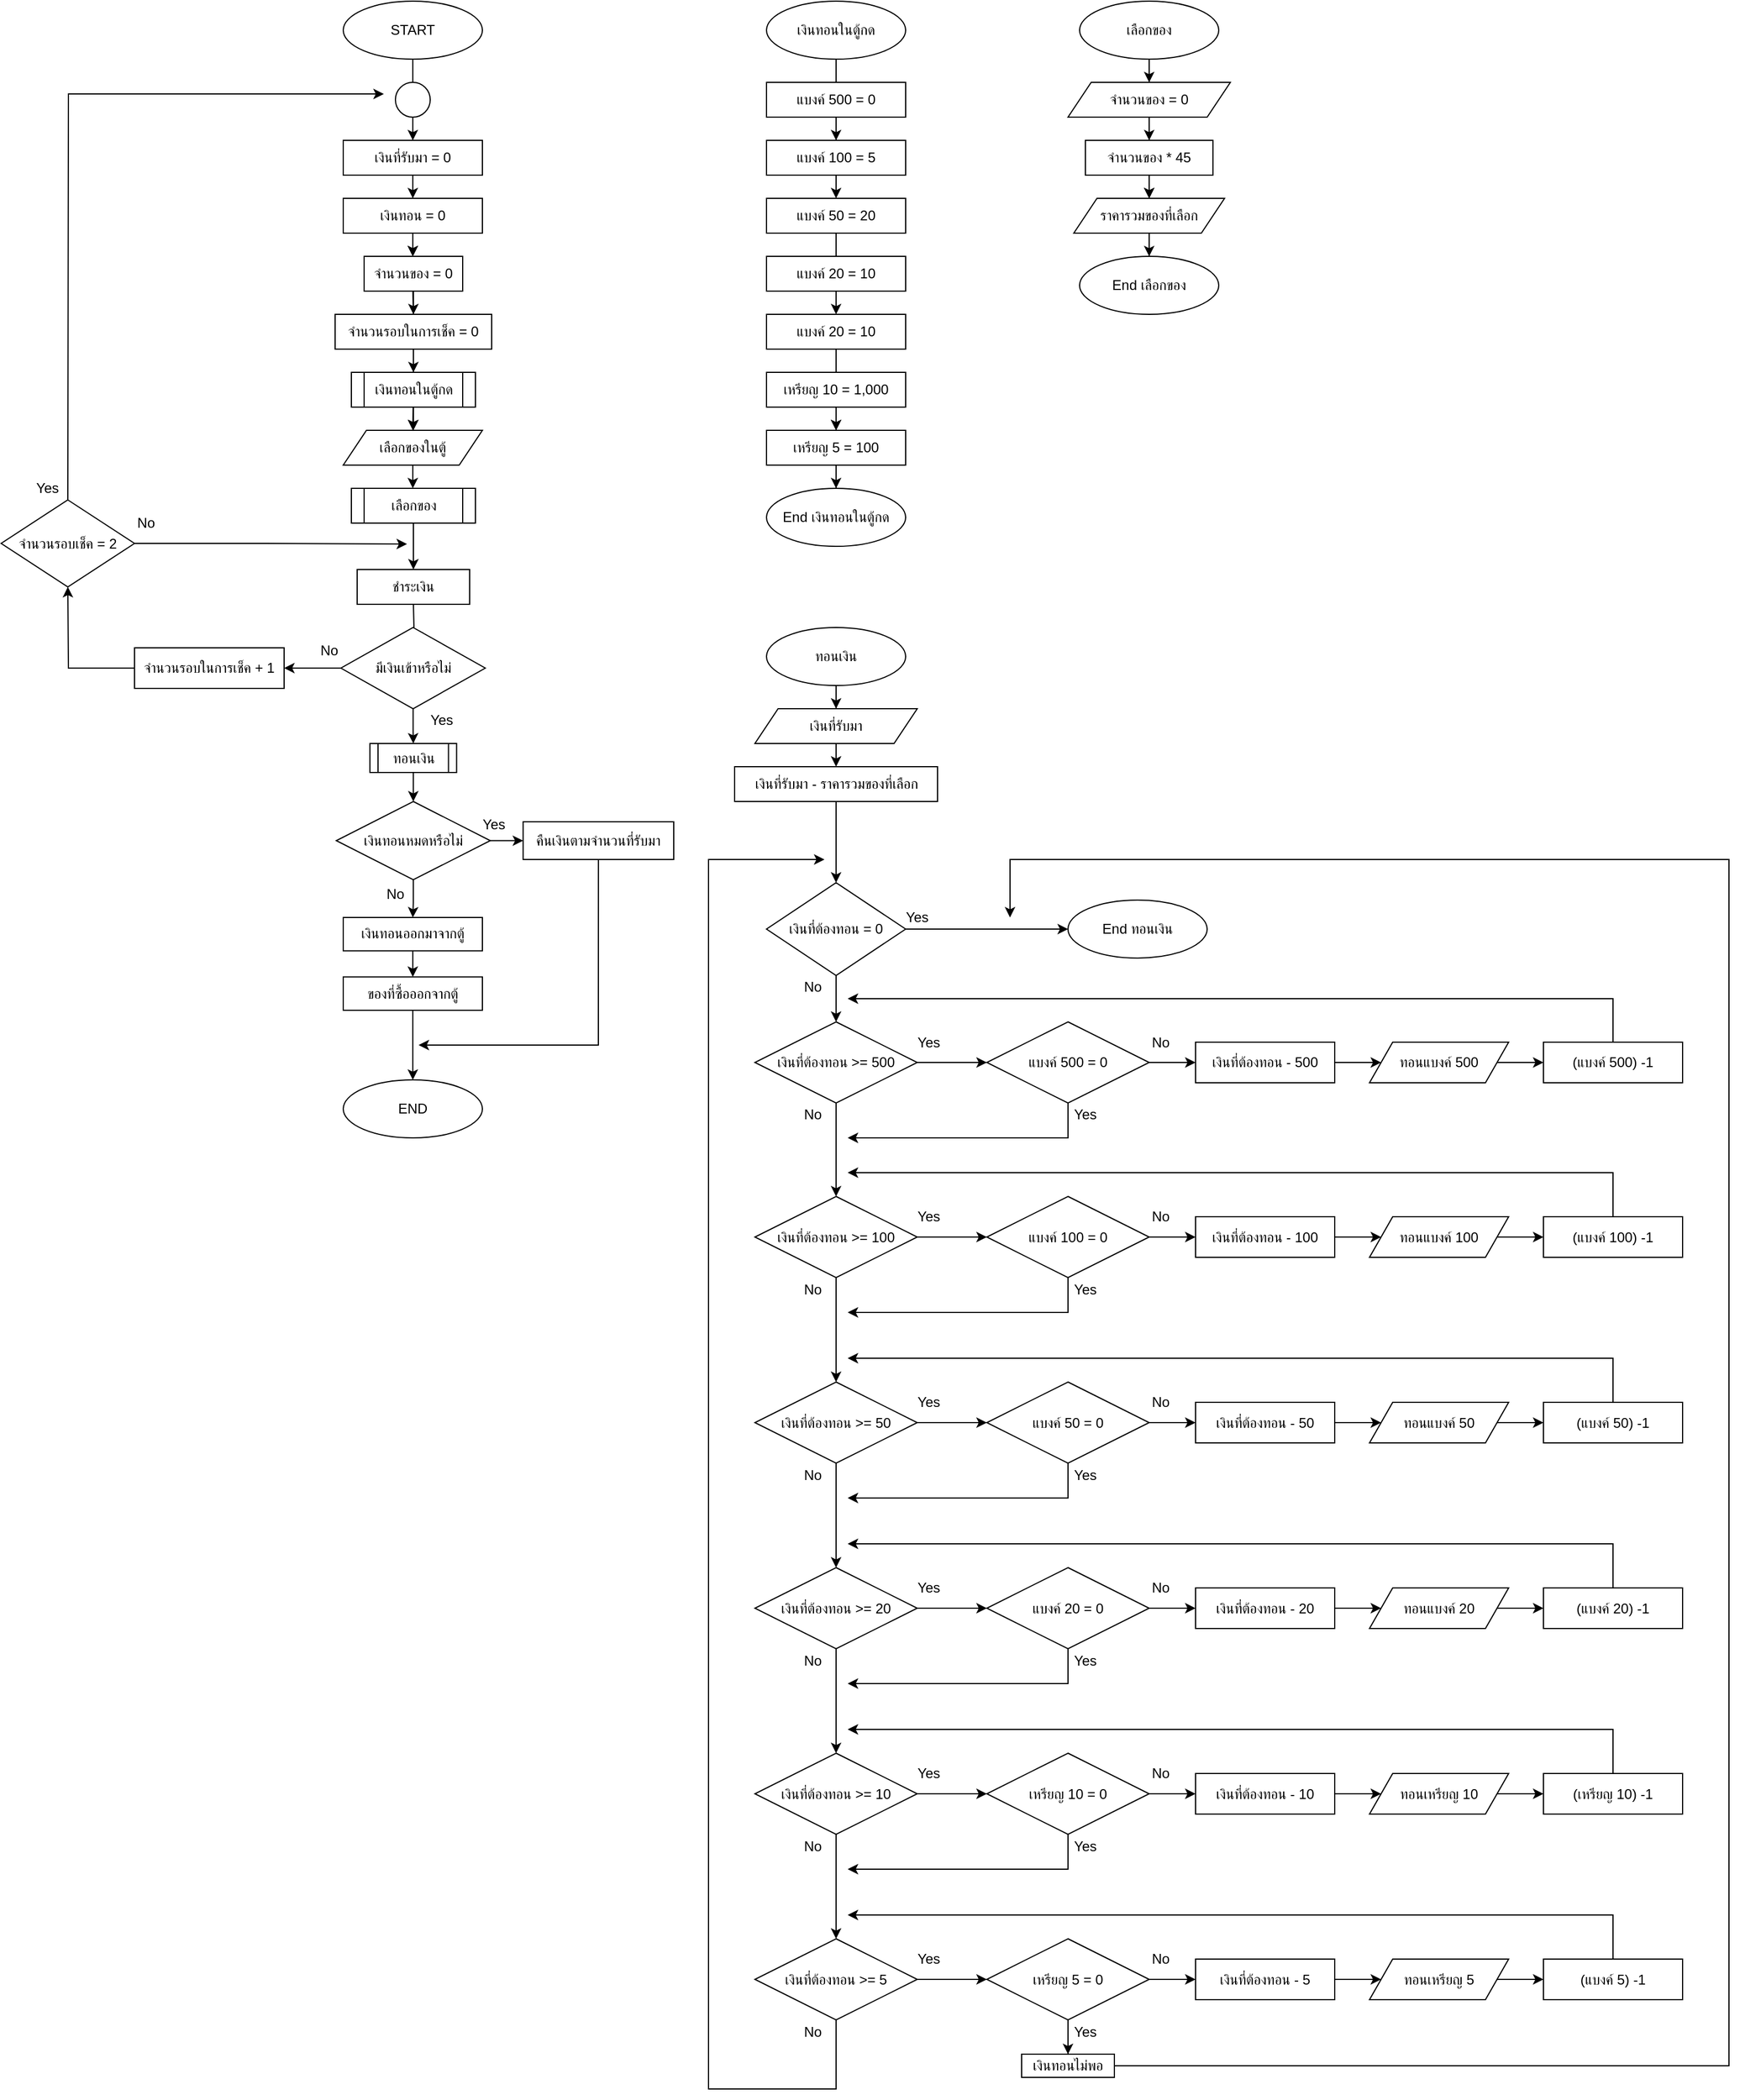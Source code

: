 <mxfile version="24.6.4" type="github">
  <diagram name="หน้า-1" id="Rx8m1sHD4eZ3OD9Q6VKZ">
    <mxGraphModel dx="750" dy="431" grid="1" gridSize="10" guides="1" tooltips="1" connect="1" arrows="1" fold="1" page="1" pageScale="1" pageWidth="850" pageHeight="1100" math="0" shadow="0">
      <root>
        <mxCell id="0" />
        <mxCell id="1" parent="0" />
        <mxCell id="1FzuwVbqrv9fw3xXv-sh-30" value="" style="edgeStyle=orthogonalEdgeStyle;rounded=0;orthogonalLoop=1;jettySize=auto;html=1;" edge="1" parent="1" source="1FzuwVbqrv9fw3xXv-sh-1" target="1FzuwVbqrv9fw3xXv-sh-3">
          <mxGeometry relative="1" as="geometry" />
        </mxCell>
        <mxCell id="1FzuwVbqrv9fw3xXv-sh-1" value="START" style="ellipse;whiteSpace=wrap;html=1;" vertex="1" parent="1">
          <mxGeometry x="365" y="20" width="120" height="50" as="geometry" />
        </mxCell>
        <mxCell id="1FzuwVbqrv9fw3xXv-sh-31" value="" style="edgeStyle=orthogonalEdgeStyle;rounded=0;orthogonalLoop=1;jettySize=auto;html=1;" edge="1" parent="1" source="1FzuwVbqrv9fw3xXv-sh-2" target="1FzuwVbqrv9fw3xXv-sh-4">
          <mxGeometry relative="1" as="geometry" />
        </mxCell>
        <mxCell id="1FzuwVbqrv9fw3xXv-sh-2" value="" style="ellipse;whiteSpace=wrap;html=1;aspect=fixed;" vertex="1" parent="1">
          <mxGeometry x="410" y="90" width="30" height="30" as="geometry" />
        </mxCell>
        <mxCell id="1FzuwVbqrv9fw3xXv-sh-32" value="" style="edgeStyle=orthogonalEdgeStyle;rounded=0;orthogonalLoop=1;jettySize=auto;html=1;" edge="1" parent="1" source="1FzuwVbqrv9fw3xXv-sh-3">
          <mxGeometry relative="1" as="geometry">
            <mxPoint x="425" y="240" as="targetPoint" />
          </mxGeometry>
        </mxCell>
        <mxCell id="1FzuwVbqrv9fw3xXv-sh-3" value="เงินที่รับมา = 0" style="rounded=0;whiteSpace=wrap;html=1;" vertex="1" parent="1">
          <mxGeometry x="365" y="140" width="120" height="30" as="geometry" />
        </mxCell>
        <mxCell id="1FzuwVbqrv9fw3xXv-sh-33" value="" style="edgeStyle=orthogonalEdgeStyle;rounded=0;orthogonalLoop=1;jettySize=auto;html=1;" edge="1" parent="1" source="1FzuwVbqrv9fw3xXv-sh-4" target="1FzuwVbqrv9fw3xXv-sh-6">
          <mxGeometry relative="1" as="geometry" />
        </mxCell>
        <mxCell id="1FzuwVbqrv9fw3xXv-sh-4" value="เงินทอน = 0" style="rounded=0;whiteSpace=wrap;html=1;" vertex="1" parent="1">
          <mxGeometry x="365" y="190" width="120" height="30" as="geometry" />
        </mxCell>
        <mxCell id="1FzuwVbqrv9fw3xXv-sh-34" value="" style="edgeStyle=orthogonalEdgeStyle;rounded=0;orthogonalLoop=1;jettySize=auto;html=1;" edge="1" parent="1" target="1FzuwVbqrv9fw3xXv-sh-7">
          <mxGeometry relative="1" as="geometry">
            <mxPoint x="425.048" y="270" as="sourcePoint" />
          </mxGeometry>
        </mxCell>
        <mxCell id="1FzuwVbqrv9fw3xXv-sh-6" value="จำนวนของ = 0" style="rounded=0;whiteSpace=wrap;html=1;" vertex="1" parent="1">
          <mxGeometry x="383" y="240" width="85" height="30" as="geometry" />
        </mxCell>
        <mxCell id="1FzuwVbqrv9fw3xXv-sh-70" value="" style="edgeStyle=orthogonalEdgeStyle;rounded=0;orthogonalLoop=1;jettySize=auto;html=1;" edge="1" parent="1" source="1FzuwVbqrv9fw3xXv-sh-7" target="1FzuwVbqrv9fw3xXv-sh-29">
          <mxGeometry relative="1" as="geometry" />
        </mxCell>
        <mxCell id="1FzuwVbqrv9fw3xXv-sh-7" value="จำนวนรอบในการเช็ค = 0" style="rounded=0;whiteSpace=wrap;html=1;" vertex="1" parent="1">
          <mxGeometry x="358" y="290" width="135" height="30" as="geometry" />
        </mxCell>
        <mxCell id="1FzuwVbqrv9fw3xXv-sh-24" value="" style="edgeStyle=orthogonalEdgeStyle;rounded=0;orthogonalLoop=1;jettySize=auto;html=1;" edge="1" parent="1" source="1FzuwVbqrv9fw3xXv-sh-8" target="1FzuwVbqrv9fw3xXv-sh-13">
          <mxGeometry relative="1" as="geometry" />
        </mxCell>
        <mxCell id="1FzuwVbqrv9fw3xXv-sh-8" value="เงินทอนในตู้กด" style="ellipse;whiteSpace=wrap;html=1;" vertex="1" parent="1">
          <mxGeometry x="730" y="20" width="120" height="50" as="geometry" />
        </mxCell>
        <mxCell id="1FzuwVbqrv9fw3xXv-sh-20" value="" style="edgeStyle=orthogonalEdgeStyle;rounded=0;orthogonalLoop=1;jettySize=auto;html=1;" edge="1" parent="1" source="1FzuwVbqrv9fw3xXv-sh-9" target="1FzuwVbqrv9fw3xXv-sh-14">
          <mxGeometry relative="1" as="geometry" />
        </mxCell>
        <mxCell id="1FzuwVbqrv9fw3xXv-sh-9" value="แบงค์ 500 = 0" style="rounded=0;whiteSpace=wrap;html=1;" vertex="1" parent="1">
          <mxGeometry x="730" y="90" width="120" height="30" as="geometry" />
        </mxCell>
        <mxCell id="1FzuwVbqrv9fw3xXv-sh-13" value="แบงค์ 100 = 5" style="rounded=0;whiteSpace=wrap;html=1;" vertex="1" parent="1">
          <mxGeometry x="730" y="140" width="120" height="30" as="geometry" />
        </mxCell>
        <mxCell id="1FzuwVbqrv9fw3xXv-sh-21" value="" style="edgeStyle=orthogonalEdgeStyle;rounded=0;orthogonalLoop=1;jettySize=auto;html=1;" edge="1" parent="1" source="1FzuwVbqrv9fw3xXv-sh-14" target="1FzuwVbqrv9fw3xXv-sh-17">
          <mxGeometry relative="1" as="geometry" />
        </mxCell>
        <mxCell id="1FzuwVbqrv9fw3xXv-sh-14" value="แบงค์ 50 = 20" style="rounded=0;whiteSpace=wrap;html=1;" vertex="1" parent="1">
          <mxGeometry x="730" y="190" width="120" height="30" as="geometry" />
        </mxCell>
        <mxCell id="1FzuwVbqrv9fw3xXv-sh-15" value="แบงค์ 20 = 10" style="rounded=0;whiteSpace=wrap;html=1;" vertex="1" parent="1">
          <mxGeometry x="730" y="240" width="120" height="30" as="geometry" />
        </mxCell>
        <mxCell id="1FzuwVbqrv9fw3xXv-sh-22" value="" style="edgeStyle=orthogonalEdgeStyle;rounded=0;orthogonalLoop=1;jettySize=auto;html=1;" edge="1" parent="1" source="1FzuwVbqrv9fw3xXv-sh-17" target="1FzuwVbqrv9fw3xXv-sh-19">
          <mxGeometry relative="1" as="geometry" />
        </mxCell>
        <mxCell id="1FzuwVbqrv9fw3xXv-sh-17" value="แบงค์ 20 = 10" style="rounded=0;whiteSpace=wrap;html=1;" vertex="1" parent="1">
          <mxGeometry x="730" y="290" width="120" height="30" as="geometry" />
        </mxCell>
        <mxCell id="1FzuwVbqrv9fw3xXv-sh-23" value="" style="edgeStyle=orthogonalEdgeStyle;rounded=0;orthogonalLoop=1;jettySize=auto;html=1;" edge="1" parent="1" source="1FzuwVbqrv9fw3xXv-sh-18" target="1FzuwVbqrv9fw3xXv-sh-19">
          <mxGeometry relative="1" as="geometry" />
        </mxCell>
        <mxCell id="1FzuwVbqrv9fw3xXv-sh-18" value="เหรียญ 10 = 1,000&lt;span style=&quot;color: rgba(0, 0, 0, 0); font-family: monospace; font-size: 0px; text-align: start; text-wrap: nowrap;&quot;&gt;%3CmxGraphModel%3E%3Croot%3E%3CmxCell%20id%3D%220%22%2F%3E%3CmxCell%20id%3D%221%22%20parent%3D%220%22%2F%3E%3CmxCell%20id%3D%222%22%20value%3D%22%E0%B9%81%E0%B8%9A%E0%B8%87%E0%B8%84%E0%B9%8C%2020%20%3D%2010%22%20style%3D%22rounded%3D0%3BwhiteSpace%3Dwrap%3Bhtml%3D1%3B%22%20vertex%3D%221%22%20parent%3D%221%22%3E%3CmxGeometry%20x%3D%22730%22%20y%3D%22290%22%20width%3D%22120%22%20height%3D%2230%22%20as%3D%22geometry%22%2F%3E%3C%2FmxCell%3E%3C%2Froot%3E%3C%2FmxGraphModel%3E&lt;/span&gt;" style="rounded=0;whiteSpace=wrap;html=1;" vertex="1" parent="1">
          <mxGeometry x="730" y="340" width="120" height="30" as="geometry" />
        </mxCell>
        <mxCell id="1FzuwVbqrv9fw3xXv-sh-59" value="" style="edgeStyle=orthogonalEdgeStyle;rounded=0;orthogonalLoop=1;jettySize=auto;html=1;" edge="1" parent="1" source="1FzuwVbqrv9fw3xXv-sh-19" target="1FzuwVbqrv9fw3xXv-sh-58">
          <mxGeometry relative="1" as="geometry" />
        </mxCell>
        <mxCell id="1FzuwVbqrv9fw3xXv-sh-19" value="เหรียญ 5 = 100&lt;span style=&quot;color: rgba(0, 0, 0, 0); font-family: monospace; font-size: 0px; text-align: start; text-wrap: nowrap;&quot;&gt;%3CmxGraphModel%3E%3Croot%3E%3CmxCell%20id%3D%220%22%2F%3E%3CmxCell%20id%3D%221%22%20parent%3D%220%22%2F%3E%3CmxCell%20id%3D%222%22%20value%3D%22%E0%B9%81%E0%B8%9A%E0%B8%87%E0%B8%84%E0%B9%8C%2020%20%3D%2010%22%20style%3D%22rounded%3D0%3BwhiteSpace%3Dwrap%3Bhtml%3D1%3B%22%20vertex%3D%221%22%20parent%3D%221%22%3E%3CmxGeometry%20x%3D%22730%22%20y%3D%22290%22%20width%3D%22120%22%20height%3D%2230%22%20as%3D%22geometry%22%2F%3E%3C%2FmxCell%3E%3C%2Froot%3E%3C%2FmxGraphModel%3E&lt;/span&gt;" style="rounded=0;whiteSpace=wrap;html=1;" vertex="1" parent="1">
          <mxGeometry x="730" y="390" width="120" height="30" as="geometry" />
        </mxCell>
        <mxCell id="1FzuwVbqrv9fw3xXv-sh-35" value="" style="edgeStyle=orthogonalEdgeStyle;rounded=0;orthogonalLoop=1;jettySize=auto;html=1;" edge="1" parent="1" source="1FzuwVbqrv9fw3xXv-sh-28" target="1FzuwVbqrv9fw3xXv-sh-29">
          <mxGeometry relative="1" as="geometry" />
        </mxCell>
        <mxCell id="1FzuwVbqrv9fw3xXv-sh-28" value="เงินทอนในตู้กด" style="shape=process;whiteSpace=wrap;html=1;backgroundOutline=1;" vertex="1" parent="1">
          <mxGeometry x="372" y="340" width="107" height="30" as="geometry" />
        </mxCell>
        <mxCell id="1FzuwVbqrv9fw3xXv-sh-60" value="" style="edgeStyle=orthogonalEdgeStyle;rounded=0;orthogonalLoop=1;jettySize=auto;html=1;" edge="1" parent="1" source="1FzuwVbqrv9fw3xXv-sh-29" target="1FzuwVbqrv9fw3xXv-sh-37">
          <mxGeometry relative="1" as="geometry" />
        </mxCell>
        <mxCell id="1FzuwVbqrv9fw3xXv-sh-29" value="เลือกของในตู้" style="shape=parallelogram;perimeter=parallelogramPerimeter;whiteSpace=wrap;html=1;fixedSize=1;" vertex="1" parent="1">
          <mxGeometry x="365" y="390" width="120" height="30" as="geometry" />
        </mxCell>
        <mxCell id="1FzuwVbqrv9fw3xXv-sh-62" value="" style="edgeStyle=orthogonalEdgeStyle;rounded=0;orthogonalLoop=1;jettySize=auto;html=1;" edge="1" parent="1" source="1FzuwVbqrv9fw3xXv-sh-37">
          <mxGeometry relative="1" as="geometry">
            <mxPoint x="425.5" y="510" as="targetPoint" />
          </mxGeometry>
        </mxCell>
        <mxCell id="1FzuwVbqrv9fw3xXv-sh-37" value="เลือกของ" style="shape=process;whiteSpace=wrap;html=1;backgroundOutline=1;" vertex="1" parent="1">
          <mxGeometry x="372" y="440" width="107" height="30" as="geometry" />
        </mxCell>
        <mxCell id="1FzuwVbqrv9fw3xXv-sh-38" value="" style="edgeStyle=orthogonalEdgeStyle;rounded=0;orthogonalLoop=1;jettySize=auto;html=1;" edge="1" parent="1" source="1FzuwVbqrv9fw3xXv-sh-51">
          <mxGeometry relative="1" as="geometry">
            <mxPoint x="1060" y="140" as="targetPoint" />
          </mxGeometry>
        </mxCell>
        <mxCell id="1FzuwVbqrv9fw3xXv-sh-39" value="เลือกของ" style="ellipse;whiteSpace=wrap;html=1;" vertex="1" parent="1">
          <mxGeometry x="1000" y="20" width="120" height="50" as="geometry" />
        </mxCell>
        <mxCell id="1FzuwVbqrv9fw3xXv-sh-54" value="" style="edgeStyle=orthogonalEdgeStyle;rounded=0;orthogonalLoop=1;jettySize=auto;html=1;" edge="1" parent="1" source="1FzuwVbqrv9fw3xXv-sh-51" target="1FzuwVbqrv9fw3xXv-sh-53">
          <mxGeometry relative="1" as="geometry" />
        </mxCell>
        <mxCell id="1FzuwVbqrv9fw3xXv-sh-55" value="" style="edgeStyle=orthogonalEdgeStyle;rounded=0;orthogonalLoop=1;jettySize=auto;html=1;" edge="1" parent="1" source="1FzuwVbqrv9fw3xXv-sh-52" target="1FzuwVbqrv9fw3xXv-sh-53">
          <mxGeometry relative="1" as="geometry" />
        </mxCell>
        <mxCell id="1FzuwVbqrv9fw3xXv-sh-52" value="จำนวนของ * 45" style="rounded=0;whiteSpace=wrap;html=1;" vertex="1" parent="1">
          <mxGeometry x="1005" y="140" width="110" height="30" as="geometry" />
        </mxCell>
        <mxCell id="1FzuwVbqrv9fw3xXv-sh-57" value="" style="edgeStyle=orthogonalEdgeStyle;rounded=0;orthogonalLoop=1;jettySize=auto;html=1;" edge="1" parent="1" source="1FzuwVbqrv9fw3xXv-sh-53" target="1FzuwVbqrv9fw3xXv-sh-56">
          <mxGeometry relative="1" as="geometry" />
        </mxCell>
        <mxCell id="1FzuwVbqrv9fw3xXv-sh-53" value="ราคารวมของที่เลือก" style="shape=parallelogram;perimeter=parallelogramPerimeter;whiteSpace=wrap;html=1;fixedSize=1;" vertex="1" parent="1">
          <mxGeometry x="995" y="190" width="130" height="30" as="geometry" />
        </mxCell>
        <mxCell id="1FzuwVbqrv9fw3xXv-sh-56" value="End เลือกของ" style="ellipse;whiteSpace=wrap;html=1;" vertex="1" parent="1">
          <mxGeometry x="1000" y="240" width="120" height="50" as="geometry" />
        </mxCell>
        <mxCell id="1FzuwVbqrv9fw3xXv-sh-58" value="End เงินทอนในตู้กด" style="ellipse;whiteSpace=wrap;html=1;" vertex="1" parent="1">
          <mxGeometry x="730" y="440" width="120" height="50" as="geometry" />
        </mxCell>
        <mxCell id="1FzuwVbqrv9fw3xXv-sh-66" value="" style="edgeStyle=orthogonalEdgeStyle;rounded=0;orthogonalLoop=1;jettySize=auto;html=1;" edge="1" parent="1" target="1FzuwVbqrv9fw3xXv-sh-65">
          <mxGeometry relative="1" as="geometry">
            <mxPoint x="425.52" y="540" as="sourcePoint" />
          </mxGeometry>
        </mxCell>
        <mxCell id="1FzuwVbqrv9fw3xXv-sh-63" value="" style="edgeStyle=orthogonalEdgeStyle;rounded=0;orthogonalLoop=1;jettySize=auto;html=1;" edge="1" parent="1" source="1FzuwVbqrv9fw3xXv-sh-39" target="1FzuwVbqrv9fw3xXv-sh-51">
          <mxGeometry relative="1" as="geometry">
            <mxPoint x="1060" y="70" as="sourcePoint" />
            <mxPoint x="1060" y="140" as="targetPoint" />
          </mxGeometry>
        </mxCell>
        <mxCell id="1FzuwVbqrv9fw3xXv-sh-51" value="จำนวนของ = 0" style="shape=parallelogram;perimeter=parallelogramPerimeter;whiteSpace=wrap;html=1;fixedSize=1;" vertex="1" parent="1">
          <mxGeometry x="990" y="90" width="140" height="30" as="geometry" />
        </mxCell>
        <mxCell id="1FzuwVbqrv9fw3xXv-sh-68" value="" style="edgeStyle=orthogonalEdgeStyle;rounded=0;orthogonalLoop=1;jettySize=auto;html=1;" edge="1" parent="1" source="1FzuwVbqrv9fw3xXv-sh-65" target="1FzuwVbqrv9fw3xXv-sh-67">
          <mxGeometry relative="1" as="geometry" />
        </mxCell>
        <mxCell id="1FzuwVbqrv9fw3xXv-sh-83" value="" style="edgeStyle=orthogonalEdgeStyle;rounded=0;orthogonalLoop=1;jettySize=auto;html=1;" edge="1" parent="1" source="1FzuwVbqrv9fw3xXv-sh-65" target="1FzuwVbqrv9fw3xXv-sh-82">
          <mxGeometry relative="1" as="geometry" />
        </mxCell>
        <mxCell id="1FzuwVbqrv9fw3xXv-sh-65" value="มีเงินเข้าหรือไม่" style="rhombus;whiteSpace=wrap;html=1;" vertex="1" parent="1">
          <mxGeometry x="363" y="560" width="124.5" height="70" as="geometry" />
        </mxCell>
        <mxCell id="1FzuwVbqrv9fw3xXv-sh-67" value="จำนวนรอบในการเช็ค + 1" style="whiteSpace=wrap;html=1;" vertex="1" parent="1">
          <mxGeometry x="185" y="577.5" width="129" height="35" as="geometry" />
        </mxCell>
        <mxCell id="1FzuwVbqrv9fw3xXv-sh-71" value="" style="endArrow=classic;html=1;rounded=0;exitX=0.5;exitY=1;exitDx=0;exitDy=0;entryX=0.5;entryY=0;entryDx=0;entryDy=0;" edge="1" parent="1" source="1FzuwVbqrv9fw3xXv-sh-7" target="1FzuwVbqrv9fw3xXv-sh-28">
          <mxGeometry width="50" height="50" relative="1" as="geometry">
            <mxPoint x="410" y="380" as="sourcePoint" />
            <mxPoint x="460" y="330" as="targetPoint" />
          </mxGeometry>
        </mxCell>
        <mxCell id="1FzuwVbqrv9fw3xXv-sh-80" value="" style="edgeStyle=orthogonalEdgeStyle;rounded=0;orthogonalLoop=1;jettySize=auto;html=1;" edge="1" parent="1" source="1FzuwVbqrv9fw3xXv-sh-72">
          <mxGeometry relative="1" as="geometry">
            <mxPoint x="420" y="488" as="targetPoint" />
            <Array as="points">
              <mxPoint x="297" y="488" />
              <mxPoint x="410" y="488" />
            </Array>
          </mxGeometry>
        </mxCell>
        <mxCell id="1FzuwVbqrv9fw3xXv-sh-72" value="จำนวนรอบเช็ค = 2" style="rhombus;whiteSpace=wrap;html=1;" vertex="1" parent="1">
          <mxGeometry x="70" y="450" width="115" height="75" as="geometry" />
        </mxCell>
        <mxCell id="1FzuwVbqrv9fw3xXv-sh-81" value="" style="endArrow=classic;html=1;rounded=0;entryX=0.5;entryY=1;entryDx=0;entryDy=0;exitX=0;exitY=0.5;exitDx=0;exitDy=0;" edge="1" parent="1" source="1FzuwVbqrv9fw3xXv-sh-67" target="1FzuwVbqrv9fw3xXv-sh-72">
          <mxGeometry width="50" height="50" relative="1" as="geometry">
            <mxPoint x="90" y="577.5" as="sourcePoint" />
            <mxPoint x="130" y="537.5" as="targetPoint" />
            <Array as="points">
              <mxPoint x="128" y="595" />
            </Array>
          </mxGeometry>
        </mxCell>
        <mxCell id="1FzuwVbqrv9fw3xXv-sh-229" value="" style="edgeStyle=orthogonalEdgeStyle;rounded=0;orthogonalLoop=1;jettySize=auto;html=1;" edge="1" parent="1" source="1FzuwVbqrv9fw3xXv-sh-82" target="1FzuwVbqrv9fw3xXv-sh-228">
          <mxGeometry relative="1" as="geometry" />
        </mxCell>
        <mxCell id="1FzuwVbqrv9fw3xXv-sh-231" value="" style="edgeStyle=orthogonalEdgeStyle;rounded=0;orthogonalLoop=1;jettySize=auto;html=1;exitX=1;exitY=0.5;exitDx=0;exitDy=0;" edge="1" parent="1" source="1FzuwVbqrv9fw3xXv-sh-228" target="1FzuwVbqrv9fw3xXv-sh-230">
          <mxGeometry relative="1" as="geometry" />
        </mxCell>
        <mxCell id="1FzuwVbqrv9fw3xXv-sh-82" value="ทอนเงิน" style="shape=process;whiteSpace=wrap;html=1;backgroundOutline=1;" vertex="1" parent="1">
          <mxGeometry x="388" y="660" width="74.75" height="25" as="geometry" />
        </mxCell>
        <mxCell id="1FzuwVbqrv9fw3xXv-sh-84" value="No" style="text;html=1;align=center;verticalAlign=middle;whiteSpace=wrap;rounded=0;" vertex="1" parent="1">
          <mxGeometry x="343" y="580" width="20" as="geometry" />
        </mxCell>
        <mxCell id="1FzuwVbqrv9fw3xXv-sh-85" style="edgeStyle=orthogonalEdgeStyle;rounded=0;orthogonalLoop=1;jettySize=auto;html=1;entryX=0.711;entryY=0;entryDx=0;entryDy=0;entryPerimeter=0;" edge="1" parent="1" source="1FzuwVbqrv9fw3xXv-sh-84" target="1FzuwVbqrv9fw3xXv-sh-84">
          <mxGeometry relative="1" as="geometry" />
        </mxCell>
        <mxCell id="1FzuwVbqrv9fw3xXv-sh-86" value="Yes" style="text;html=1;align=center;verticalAlign=middle;whiteSpace=wrap;rounded=0;" vertex="1" parent="1">
          <mxGeometry x="440" y="640" width="20" as="geometry" />
        </mxCell>
        <mxCell id="1FzuwVbqrv9fw3xXv-sh-87" value="No" style="text;html=1;align=center;verticalAlign=middle;whiteSpace=wrap;rounded=0;" vertex="1" parent="1">
          <mxGeometry x="185" y="470" width="20" as="geometry" />
        </mxCell>
        <mxCell id="1FzuwVbqrv9fw3xXv-sh-90" value="" style="endArrow=classic;html=1;rounded=0;exitX=0.5;exitY=0;exitDx=0;exitDy=0;" edge="1" parent="1" source="1FzuwVbqrv9fw3xXv-sh-72">
          <mxGeometry width="50" height="50" relative="1" as="geometry">
            <mxPoint x="90" y="350" as="sourcePoint" />
            <mxPoint x="400" y="100" as="targetPoint" />
            <Array as="points">
              <mxPoint x="128" y="100" />
            </Array>
          </mxGeometry>
        </mxCell>
        <mxCell id="1FzuwVbqrv9fw3xXv-sh-91" value="Yes" style="text;html=1;align=center;verticalAlign=middle;whiteSpace=wrap;rounded=0;" vertex="1" parent="1">
          <mxGeometry x="100" y="440" width="20" as="geometry" />
        </mxCell>
        <mxCell id="1FzuwVbqrv9fw3xXv-sh-92" value="" style="edgeStyle=orthogonalEdgeStyle;rounded=0;orthogonalLoop=1;jettySize=auto;html=1;" edge="1" parent="1" source="1FzuwVbqrv9fw3xXv-sh-101">
          <mxGeometry relative="1" as="geometry">
            <mxPoint x="790" y="680" as="targetPoint" />
          </mxGeometry>
        </mxCell>
        <mxCell id="1FzuwVbqrv9fw3xXv-sh-93" value="ทอนเงิน" style="ellipse;whiteSpace=wrap;html=1;" vertex="1" parent="1">
          <mxGeometry x="730" y="560" width="120" height="50" as="geometry" />
        </mxCell>
        <mxCell id="1FzuwVbqrv9fw3xXv-sh-104" value="" style="edgeStyle=orthogonalEdgeStyle;rounded=0;orthogonalLoop=1;jettySize=auto;html=1;" edge="1" parent="1" source="1FzuwVbqrv9fw3xXv-sh-96" target="1FzuwVbqrv9fw3xXv-sh-103">
          <mxGeometry relative="1" as="geometry" />
        </mxCell>
        <mxCell id="1FzuwVbqrv9fw3xXv-sh-96" value="เงินที่รับมา - ราคารวมของที่เลือก" style="rounded=0;whiteSpace=wrap;html=1;" vertex="1" parent="1">
          <mxGeometry x="702.5" y="680" width="175" height="30" as="geometry" />
        </mxCell>
        <mxCell id="1FzuwVbqrv9fw3xXv-sh-100" value="" style="edgeStyle=orthogonalEdgeStyle;rounded=0;orthogonalLoop=1;jettySize=auto;html=1;" edge="1" parent="1" source="1FzuwVbqrv9fw3xXv-sh-93" target="1FzuwVbqrv9fw3xXv-sh-101">
          <mxGeometry relative="1" as="geometry">
            <mxPoint x="790" y="610" as="sourcePoint" />
            <mxPoint x="790" y="680" as="targetPoint" />
          </mxGeometry>
        </mxCell>
        <mxCell id="1FzuwVbqrv9fw3xXv-sh-101" value="เงินที่รับมา" style="shape=parallelogram;perimeter=parallelogramPerimeter;whiteSpace=wrap;html=1;fixedSize=1;" vertex="1" parent="1">
          <mxGeometry x="720" y="630" width="140" height="30" as="geometry" />
        </mxCell>
        <mxCell id="1FzuwVbqrv9fw3xXv-sh-107" value="" style="edgeStyle=orthogonalEdgeStyle;rounded=0;orthogonalLoop=1;jettySize=auto;html=1;" edge="1" parent="1" source="1FzuwVbqrv9fw3xXv-sh-103" target="1FzuwVbqrv9fw3xXv-sh-106">
          <mxGeometry relative="1" as="geometry" />
        </mxCell>
        <mxCell id="1FzuwVbqrv9fw3xXv-sh-109" value="" style="edgeStyle=orthogonalEdgeStyle;rounded=0;orthogonalLoop=1;jettySize=auto;html=1;" edge="1" parent="1" source="1FzuwVbqrv9fw3xXv-sh-103" target="1FzuwVbqrv9fw3xXv-sh-108">
          <mxGeometry relative="1" as="geometry" />
        </mxCell>
        <mxCell id="1FzuwVbqrv9fw3xXv-sh-103" value="เงินที่ต้องทอน = 0" style="rhombus;whiteSpace=wrap;html=1;rounded=0;" vertex="1" parent="1">
          <mxGeometry x="730" y="780" width="120" height="80" as="geometry" />
        </mxCell>
        <mxCell id="1FzuwVbqrv9fw3xXv-sh-106" value="End ทอนเงิน" style="ellipse;whiteSpace=wrap;html=1;" vertex="1" parent="1">
          <mxGeometry x="990" y="795" width="120" height="50" as="geometry" />
        </mxCell>
        <mxCell id="1FzuwVbqrv9fw3xXv-sh-111" value="" style="edgeStyle=orthogonalEdgeStyle;rounded=0;orthogonalLoop=1;jettySize=auto;html=1;" edge="1" parent="1" source="1FzuwVbqrv9fw3xXv-sh-108" target="1FzuwVbqrv9fw3xXv-sh-110">
          <mxGeometry relative="1" as="geometry" />
        </mxCell>
        <mxCell id="1FzuwVbqrv9fw3xXv-sh-202" value="" style="edgeStyle=orthogonalEdgeStyle;rounded=0;orthogonalLoop=1;jettySize=auto;html=1;" edge="1" parent="1" source="1FzuwVbqrv9fw3xXv-sh-108" target="1FzuwVbqrv9fw3xXv-sh-133">
          <mxGeometry relative="1" as="geometry" />
        </mxCell>
        <mxCell id="1FzuwVbqrv9fw3xXv-sh-108" value="เงินที่ต้องทอน &amp;gt;= 500" style="rhombus;whiteSpace=wrap;html=1;rounded=0;" vertex="1" parent="1">
          <mxGeometry x="720" y="900" width="140" height="70" as="geometry" />
        </mxCell>
        <mxCell id="1FzuwVbqrv9fw3xXv-sh-113" value="" style="edgeStyle=orthogonalEdgeStyle;rounded=0;orthogonalLoop=1;jettySize=auto;html=1;" edge="1" parent="1" source="1FzuwVbqrv9fw3xXv-sh-110" target="1FzuwVbqrv9fw3xXv-sh-112">
          <mxGeometry relative="1" as="geometry" />
        </mxCell>
        <mxCell id="1FzuwVbqrv9fw3xXv-sh-110" value="แบงค์ 500 = 0" style="rhombus;whiteSpace=wrap;html=1;rounded=0;" vertex="1" parent="1">
          <mxGeometry x="920" y="900" width="140" height="70" as="geometry" />
        </mxCell>
        <mxCell id="1FzuwVbqrv9fw3xXv-sh-115" value="" style="edgeStyle=orthogonalEdgeStyle;rounded=0;orthogonalLoop=1;jettySize=auto;html=1;" edge="1" parent="1" source="1FzuwVbqrv9fw3xXv-sh-112" target="1FzuwVbqrv9fw3xXv-sh-114">
          <mxGeometry relative="1" as="geometry" />
        </mxCell>
        <mxCell id="1FzuwVbqrv9fw3xXv-sh-112" value="เงินที่ต้องทอน - 500" style="whiteSpace=wrap;html=1;rounded=0;" vertex="1" parent="1">
          <mxGeometry x="1100" y="917.5" width="120" height="35" as="geometry" />
        </mxCell>
        <mxCell id="1FzuwVbqrv9fw3xXv-sh-117" value="" style="edgeStyle=orthogonalEdgeStyle;rounded=0;orthogonalLoop=1;jettySize=auto;html=1;" edge="1" parent="1" source="1FzuwVbqrv9fw3xXv-sh-114" target="1FzuwVbqrv9fw3xXv-sh-116">
          <mxGeometry relative="1" as="geometry" />
        </mxCell>
        <mxCell id="1FzuwVbqrv9fw3xXv-sh-114" value="ทอนแบงค์ 500" style="shape=parallelogram;perimeter=parallelogramPerimeter;whiteSpace=wrap;html=1;fixedSize=1;rounded=0;" vertex="1" parent="1">
          <mxGeometry x="1250" y="917.5" width="120" height="35" as="geometry" />
        </mxCell>
        <mxCell id="1FzuwVbqrv9fw3xXv-sh-116" value="(แบงค์ 500) -1" style="whiteSpace=wrap;html=1;rounded=0;" vertex="1" parent="1">
          <mxGeometry x="1400" y="917.5" width="120" height="35" as="geometry" />
        </mxCell>
        <mxCell id="1FzuwVbqrv9fw3xXv-sh-119" value="" style="endArrow=classic;html=1;rounded=0;exitX=0.5;exitY=0;exitDx=0;exitDy=0;" edge="1" parent="1" source="1FzuwVbqrv9fw3xXv-sh-116">
          <mxGeometry width="50" height="50" relative="1" as="geometry">
            <mxPoint x="1160" y="920" as="sourcePoint" />
            <mxPoint x="800" y="880" as="targetPoint" />
            <Array as="points">
              <mxPoint x="1460" y="880" />
            </Array>
          </mxGeometry>
        </mxCell>
        <mxCell id="1FzuwVbqrv9fw3xXv-sh-120" value="Yes" style="text;html=1;align=center;verticalAlign=middle;whiteSpace=wrap;rounded=0;" vertex="1" parent="1">
          <mxGeometry x="850" y="810" width="20" as="geometry" />
        </mxCell>
        <mxCell id="1FzuwVbqrv9fw3xXv-sh-122" value="No" style="text;html=1;align=center;verticalAlign=middle;whiteSpace=wrap;rounded=0;" vertex="1" parent="1">
          <mxGeometry x="760" y="870" width="20" as="geometry" />
        </mxCell>
        <mxCell id="1FzuwVbqrv9fw3xXv-sh-128" value="Yes" style="text;html=1;align=center;verticalAlign=middle;whiteSpace=wrap;rounded=0;" vertex="1" parent="1">
          <mxGeometry x="860" y="917.5" width="20" as="geometry" />
        </mxCell>
        <mxCell id="1FzuwVbqrv9fw3xXv-sh-129" value="No" style="text;html=1;align=center;verticalAlign=middle;whiteSpace=wrap;rounded=0;" vertex="1" parent="1">
          <mxGeometry x="1060" y="917.5" width="20" as="geometry" />
        </mxCell>
        <mxCell id="1FzuwVbqrv9fw3xXv-sh-130" value="Yes" style="text;html=1;align=center;verticalAlign=middle;whiteSpace=wrap;rounded=0;" vertex="1" parent="1">
          <mxGeometry x="995" y="980" width="20" as="geometry" />
        </mxCell>
        <mxCell id="1FzuwVbqrv9fw3xXv-sh-131" value="No" style="text;html=1;align=center;verticalAlign=middle;whiteSpace=wrap;rounded=0;" vertex="1" parent="1">
          <mxGeometry x="760" y="980" width="20" as="geometry" />
        </mxCell>
        <mxCell id="1FzuwVbqrv9fw3xXv-sh-132" value="" style="edgeStyle=orthogonalEdgeStyle;rounded=0;orthogonalLoop=1;jettySize=auto;html=1;" edge="1" parent="1" source="1FzuwVbqrv9fw3xXv-sh-133" target="1FzuwVbqrv9fw3xXv-sh-135">
          <mxGeometry relative="1" as="geometry" />
        </mxCell>
        <mxCell id="1FzuwVbqrv9fw3xXv-sh-203" value="" style="edgeStyle=orthogonalEdgeStyle;rounded=0;orthogonalLoop=1;jettySize=auto;html=1;" edge="1" parent="1" source="1FzuwVbqrv9fw3xXv-sh-133" target="1FzuwVbqrv9fw3xXv-sh-147">
          <mxGeometry relative="1" as="geometry" />
        </mxCell>
        <mxCell id="1FzuwVbqrv9fw3xXv-sh-133" value="เงินที่ต้องทอน &amp;gt;= 100" style="rhombus;whiteSpace=wrap;html=1;rounded=0;" vertex="1" parent="1">
          <mxGeometry x="720" y="1050.5" width="140" height="70" as="geometry" />
        </mxCell>
        <mxCell id="1FzuwVbqrv9fw3xXv-sh-134" value="" style="edgeStyle=orthogonalEdgeStyle;rounded=0;orthogonalLoop=1;jettySize=auto;html=1;" edge="1" parent="1" source="1FzuwVbqrv9fw3xXv-sh-135" target="1FzuwVbqrv9fw3xXv-sh-137">
          <mxGeometry relative="1" as="geometry" />
        </mxCell>
        <mxCell id="1FzuwVbqrv9fw3xXv-sh-135" value="แบงค์ 100 = 0" style="rhombus;whiteSpace=wrap;html=1;rounded=0;" vertex="1" parent="1">
          <mxGeometry x="920" y="1050.5" width="140" height="70" as="geometry" />
        </mxCell>
        <mxCell id="1FzuwVbqrv9fw3xXv-sh-136" value="" style="edgeStyle=orthogonalEdgeStyle;rounded=0;orthogonalLoop=1;jettySize=auto;html=1;" edge="1" parent="1" source="1FzuwVbqrv9fw3xXv-sh-137" target="1FzuwVbqrv9fw3xXv-sh-139">
          <mxGeometry relative="1" as="geometry" />
        </mxCell>
        <mxCell id="1FzuwVbqrv9fw3xXv-sh-137" value="เงินที่ต้องทอน - 100" style="whiteSpace=wrap;html=1;rounded=0;" vertex="1" parent="1">
          <mxGeometry x="1100" y="1068" width="120" height="35" as="geometry" />
        </mxCell>
        <mxCell id="1FzuwVbqrv9fw3xXv-sh-138" value="" style="edgeStyle=orthogonalEdgeStyle;rounded=0;orthogonalLoop=1;jettySize=auto;html=1;" edge="1" parent="1" source="1FzuwVbqrv9fw3xXv-sh-139" target="1FzuwVbqrv9fw3xXv-sh-140">
          <mxGeometry relative="1" as="geometry" />
        </mxCell>
        <mxCell id="1FzuwVbqrv9fw3xXv-sh-139" value="ทอนแบงค์ 100" style="shape=parallelogram;perimeter=parallelogramPerimeter;whiteSpace=wrap;html=1;fixedSize=1;rounded=0;" vertex="1" parent="1">
          <mxGeometry x="1250" y="1068" width="120" height="35" as="geometry" />
        </mxCell>
        <mxCell id="1FzuwVbqrv9fw3xXv-sh-140" value="(แบงค์ 100) -1" style="whiteSpace=wrap;html=1;rounded=0;" vertex="1" parent="1">
          <mxGeometry x="1400" y="1068" width="120" height="35" as="geometry" />
        </mxCell>
        <mxCell id="1FzuwVbqrv9fw3xXv-sh-142" value="Yes" style="text;html=1;align=center;verticalAlign=middle;whiteSpace=wrap;rounded=0;" vertex="1" parent="1">
          <mxGeometry x="860" y="1068" width="20" as="geometry" />
        </mxCell>
        <mxCell id="1FzuwVbqrv9fw3xXv-sh-143" value="No" style="text;html=1;align=center;verticalAlign=middle;whiteSpace=wrap;rounded=0;" vertex="1" parent="1">
          <mxGeometry x="1060" y="1068" width="20" as="geometry" />
        </mxCell>
        <mxCell id="1FzuwVbqrv9fw3xXv-sh-144" value="Yes" style="text;html=1;align=center;verticalAlign=middle;whiteSpace=wrap;rounded=0;" vertex="1" parent="1">
          <mxGeometry x="995" y="1130.5" width="20" as="geometry" />
        </mxCell>
        <mxCell id="1FzuwVbqrv9fw3xXv-sh-145" value="No" style="text;html=1;align=center;verticalAlign=middle;whiteSpace=wrap;rounded=0;" vertex="1" parent="1">
          <mxGeometry x="760" y="1130.5" width="20" as="geometry" />
        </mxCell>
        <mxCell id="1FzuwVbqrv9fw3xXv-sh-146" value="" style="edgeStyle=orthogonalEdgeStyle;rounded=0;orthogonalLoop=1;jettySize=auto;html=1;" edge="1" parent="1" source="1FzuwVbqrv9fw3xXv-sh-147" target="1FzuwVbqrv9fw3xXv-sh-149">
          <mxGeometry relative="1" as="geometry" />
        </mxCell>
        <mxCell id="1FzuwVbqrv9fw3xXv-sh-204" value="" style="edgeStyle=orthogonalEdgeStyle;rounded=0;orthogonalLoop=1;jettySize=auto;html=1;" edge="1" parent="1" source="1FzuwVbqrv9fw3xXv-sh-147" target="1FzuwVbqrv9fw3xXv-sh-161">
          <mxGeometry relative="1" as="geometry" />
        </mxCell>
        <mxCell id="1FzuwVbqrv9fw3xXv-sh-147" value="เงินที่ต้องทอน &amp;gt;= 50" style="rhombus;whiteSpace=wrap;html=1;rounded=0;" vertex="1" parent="1">
          <mxGeometry x="720" y="1210.5" width="140" height="70" as="geometry" />
        </mxCell>
        <mxCell id="1FzuwVbqrv9fw3xXv-sh-148" value="" style="edgeStyle=orthogonalEdgeStyle;rounded=0;orthogonalLoop=1;jettySize=auto;html=1;" edge="1" parent="1" source="1FzuwVbqrv9fw3xXv-sh-149" target="1FzuwVbqrv9fw3xXv-sh-151">
          <mxGeometry relative="1" as="geometry" />
        </mxCell>
        <mxCell id="1FzuwVbqrv9fw3xXv-sh-149" value="แบงค์ 50 = 0" style="rhombus;whiteSpace=wrap;html=1;rounded=0;" vertex="1" parent="1">
          <mxGeometry x="920" y="1210.5" width="140" height="70" as="geometry" />
        </mxCell>
        <mxCell id="1FzuwVbqrv9fw3xXv-sh-150" value="" style="edgeStyle=orthogonalEdgeStyle;rounded=0;orthogonalLoop=1;jettySize=auto;html=1;" edge="1" parent="1" source="1FzuwVbqrv9fw3xXv-sh-151" target="1FzuwVbqrv9fw3xXv-sh-153">
          <mxGeometry relative="1" as="geometry" />
        </mxCell>
        <mxCell id="1FzuwVbqrv9fw3xXv-sh-151" value="เงินที่ต้องทอน - 50" style="whiteSpace=wrap;html=1;rounded=0;" vertex="1" parent="1">
          <mxGeometry x="1100" y="1228" width="120" height="35" as="geometry" />
        </mxCell>
        <mxCell id="1FzuwVbqrv9fw3xXv-sh-152" value="" style="edgeStyle=orthogonalEdgeStyle;rounded=0;orthogonalLoop=1;jettySize=auto;html=1;" edge="1" parent="1" source="1FzuwVbqrv9fw3xXv-sh-153" target="1FzuwVbqrv9fw3xXv-sh-154">
          <mxGeometry relative="1" as="geometry" />
        </mxCell>
        <mxCell id="1FzuwVbqrv9fw3xXv-sh-153" value="ทอนแบงค์ 50" style="shape=parallelogram;perimeter=parallelogramPerimeter;whiteSpace=wrap;html=1;fixedSize=1;rounded=0;" vertex="1" parent="1">
          <mxGeometry x="1250" y="1228" width="120" height="35" as="geometry" />
        </mxCell>
        <mxCell id="1FzuwVbqrv9fw3xXv-sh-154" value="(แบงค์ 50) -1" style="whiteSpace=wrap;html=1;rounded=0;" vertex="1" parent="1">
          <mxGeometry x="1400" y="1228" width="120" height="35" as="geometry" />
        </mxCell>
        <mxCell id="1FzuwVbqrv9fw3xXv-sh-156" value="Yes" style="text;html=1;align=center;verticalAlign=middle;whiteSpace=wrap;rounded=0;" vertex="1" parent="1">
          <mxGeometry x="860" y="1228" width="20" as="geometry" />
        </mxCell>
        <mxCell id="1FzuwVbqrv9fw3xXv-sh-157" value="No" style="text;html=1;align=center;verticalAlign=middle;whiteSpace=wrap;rounded=0;" vertex="1" parent="1">
          <mxGeometry x="1060" y="1228" width="20" as="geometry" />
        </mxCell>
        <mxCell id="1FzuwVbqrv9fw3xXv-sh-158" value="Yes" style="text;html=1;align=center;verticalAlign=middle;whiteSpace=wrap;rounded=0;" vertex="1" parent="1">
          <mxGeometry x="995" y="1290.5" width="20" as="geometry" />
        </mxCell>
        <mxCell id="1FzuwVbqrv9fw3xXv-sh-159" value="No" style="text;html=1;align=center;verticalAlign=middle;whiteSpace=wrap;rounded=0;" vertex="1" parent="1">
          <mxGeometry x="760" y="1290.5" width="20" as="geometry" />
        </mxCell>
        <mxCell id="1FzuwVbqrv9fw3xXv-sh-160" value="" style="edgeStyle=orthogonalEdgeStyle;rounded=0;orthogonalLoop=1;jettySize=auto;html=1;" edge="1" parent="1" source="1FzuwVbqrv9fw3xXv-sh-161" target="1FzuwVbqrv9fw3xXv-sh-163">
          <mxGeometry relative="1" as="geometry" />
        </mxCell>
        <mxCell id="1FzuwVbqrv9fw3xXv-sh-205" value="" style="edgeStyle=orthogonalEdgeStyle;rounded=0;orthogonalLoop=1;jettySize=auto;html=1;" edge="1" parent="1" source="1FzuwVbqrv9fw3xXv-sh-161" target="1FzuwVbqrv9fw3xXv-sh-175">
          <mxGeometry relative="1" as="geometry" />
        </mxCell>
        <mxCell id="1FzuwVbqrv9fw3xXv-sh-161" value="เงินที่ต้องทอน &amp;gt;= 20" style="rhombus;whiteSpace=wrap;html=1;rounded=0;" vertex="1" parent="1">
          <mxGeometry x="720" y="1370.5" width="140" height="70" as="geometry" />
        </mxCell>
        <mxCell id="1FzuwVbqrv9fw3xXv-sh-162" value="" style="edgeStyle=orthogonalEdgeStyle;rounded=0;orthogonalLoop=1;jettySize=auto;html=1;" edge="1" parent="1" source="1FzuwVbqrv9fw3xXv-sh-163" target="1FzuwVbqrv9fw3xXv-sh-165">
          <mxGeometry relative="1" as="geometry" />
        </mxCell>
        <mxCell id="1FzuwVbqrv9fw3xXv-sh-163" value="แบงค์ 20 = 0" style="rhombus;whiteSpace=wrap;html=1;rounded=0;" vertex="1" parent="1">
          <mxGeometry x="920" y="1370.5" width="140" height="70" as="geometry" />
        </mxCell>
        <mxCell id="1FzuwVbqrv9fw3xXv-sh-164" value="" style="edgeStyle=orthogonalEdgeStyle;rounded=0;orthogonalLoop=1;jettySize=auto;html=1;" edge="1" parent="1" source="1FzuwVbqrv9fw3xXv-sh-165" target="1FzuwVbqrv9fw3xXv-sh-167">
          <mxGeometry relative="1" as="geometry" />
        </mxCell>
        <mxCell id="1FzuwVbqrv9fw3xXv-sh-165" value="เงินที่ต้องทอน - 20" style="whiteSpace=wrap;html=1;rounded=0;" vertex="1" parent="1">
          <mxGeometry x="1100" y="1388" width="120" height="35" as="geometry" />
        </mxCell>
        <mxCell id="1FzuwVbqrv9fw3xXv-sh-166" value="" style="edgeStyle=orthogonalEdgeStyle;rounded=0;orthogonalLoop=1;jettySize=auto;html=1;" edge="1" parent="1" source="1FzuwVbqrv9fw3xXv-sh-167" target="1FzuwVbqrv9fw3xXv-sh-168">
          <mxGeometry relative="1" as="geometry" />
        </mxCell>
        <mxCell id="1FzuwVbqrv9fw3xXv-sh-167" value="ทอนแบงค์ 20" style="shape=parallelogram;perimeter=parallelogramPerimeter;whiteSpace=wrap;html=1;fixedSize=1;rounded=0;" vertex="1" parent="1">
          <mxGeometry x="1250" y="1388" width="120" height="35" as="geometry" />
        </mxCell>
        <mxCell id="1FzuwVbqrv9fw3xXv-sh-168" value="(แบงค์ 20) -1" style="whiteSpace=wrap;html=1;rounded=0;" vertex="1" parent="1">
          <mxGeometry x="1400" y="1388" width="120" height="35" as="geometry" />
        </mxCell>
        <mxCell id="1FzuwVbqrv9fw3xXv-sh-170" value="Yes" style="text;html=1;align=center;verticalAlign=middle;whiteSpace=wrap;rounded=0;" vertex="1" parent="1">
          <mxGeometry x="860" y="1388" width="20" as="geometry" />
        </mxCell>
        <mxCell id="1FzuwVbqrv9fw3xXv-sh-171" value="No" style="text;html=1;align=center;verticalAlign=middle;whiteSpace=wrap;rounded=0;" vertex="1" parent="1">
          <mxGeometry x="1060" y="1388" width="20" as="geometry" />
        </mxCell>
        <mxCell id="1FzuwVbqrv9fw3xXv-sh-172" value="Yes" style="text;html=1;align=center;verticalAlign=middle;whiteSpace=wrap;rounded=0;" vertex="1" parent="1">
          <mxGeometry x="995" y="1450.5" width="20" as="geometry" />
        </mxCell>
        <mxCell id="1FzuwVbqrv9fw3xXv-sh-173" value="No" style="text;html=1;align=center;verticalAlign=middle;whiteSpace=wrap;rounded=0;" vertex="1" parent="1">
          <mxGeometry x="760" y="1450.5" width="20" as="geometry" />
        </mxCell>
        <mxCell id="1FzuwVbqrv9fw3xXv-sh-174" value="" style="edgeStyle=orthogonalEdgeStyle;rounded=0;orthogonalLoop=1;jettySize=auto;html=1;" edge="1" parent="1" source="1FzuwVbqrv9fw3xXv-sh-175" target="1FzuwVbqrv9fw3xXv-sh-177">
          <mxGeometry relative="1" as="geometry" />
        </mxCell>
        <mxCell id="1FzuwVbqrv9fw3xXv-sh-206" value="" style="edgeStyle=orthogonalEdgeStyle;rounded=0;orthogonalLoop=1;jettySize=auto;html=1;" edge="1" parent="1" source="1FzuwVbqrv9fw3xXv-sh-175" target="1FzuwVbqrv9fw3xXv-sh-189">
          <mxGeometry relative="1" as="geometry" />
        </mxCell>
        <mxCell id="1FzuwVbqrv9fw3xXv-sh-175" value="เงินที่ต้องทอน &amp;gt;= 10" style="rhombus;whiteSpace=wrap;html=1;rounded=0;" vertex="1" parent="1">
          <mxGeometry x="720" y="1530.5" width="140" height="70" as="geometry" />
        </mxCell>
        <mxCell id="1FzuwVbqrv9fw3xXv-sh-176" value="" style="edgeStyle=orthogonalEdgeStyle;rounded=0;orthogonalLoop=1;jettySize=auto;html=1;" edge="1" parent="1" source="1FzuwVbqrv9fw3xXv-sh-177" target="1FzuwVbqrv9fw3xXv-sh-179">
          <mxGeometry relative="1" as="geometry" />
        </mxCell>
        <mxCell id="1FzuwVbqrv9fw3xXv-sh-177" value="เหรียญ 10 = 0" style="rhombus;whiteSpace=wrap;html=1;rounded=0;" vertex="1" parent="1">
          <mxGeometry x="920" y="1530.5" width="140" height="70" as="geometry" />
        </mxCell>
        <mxCell id="1FzuwVbqrv9fw3xXv-sh-178" value="" style="edgeStyle=orthogonalEdgeStyle;rounded=0;orthogonalLoop=1;jettySize=auto;html=1;" edge="1" parent="1" source="1FzuwVbqrv9fw3xXv-sh-179" target="1FzuwVbqrv9fw3xXv-sh-181">
          <mxGeometry relative="1" as="geometry" />
        </mxCell>
        <mxCell id="1FzuwVbqrv9fw3xXv-sh-179" value="เงินที่ต้องทอน - 10" style="whiteSpace=wrap;html=1;rounded=0;" vertex="1" parent="1">
          <mxGeometry x="1100" y="1548" width="120" height="35" as="geometry" />
        </mxCell>
        <mxCell id="1FzuwVbqrv9fw3xXv-sh-180" value="" style="edgeStyle=orthogonalEdgeStyle;rounded=0;orthogonalLoop=1;jettySize=auto;html=1;" edge="1" parent="1" source="1FzuwVbqrv9fw3xXv-sh-181" target="1FzuwVbqrv9fw3xXv-sh-182">
          <mxGeometry relative="1" as="geometry" />
        </mxCell>
        <mxCell id="1FzuwVbqrv9fw3xXv-sh-181" value="ทอนเหรียญ 10" style="shape=parallelogram;perimeter=parallelogramPerimeter;whiteSpace=wrap;html=1;fixedSize=1;rounded=0;" vertex="1" parent="1">
          <mxGeometry x="1250" y="1548" width="120" height="35" as="geometry" />
        </mxCell>
        <mxCell id="1FzuwVbqrv9fw3xXv-sh-182" value="(เหรียญ 10) -1" style="whiteSpace=wrap;html=1;rounded=0;" vertex="1" parent="1">
          <mxGeometry x="1400" y="1548" width="120" height="35" as="geometry" />
        </mxCell>
        <mxCell id="1FzuwVbqrv9fw3xXv-sh-184" value="Yes" style="text;html=1;align=center;verticalAlign=middle;whiteSpace=wrap;rounded=0;" vertex="1" parent="1">
          <mxGeometry x="860" y="1548" width="20" as="geometry" />
        </mxCell>
        <mxCell id="1FzuwVbqrv9fw3xXv-sh-185" value="No" style="text;html=1;align=center;verticalAlign=middle;whiteSpace=wrap;rounded=0;" vertex="1" parent="1">
          <mxGeometry x="1060" y="1548" width="20" as="geometry" />
        </mxCell>
        <mxCell id="1FzuwVbqrv9fw3xXv-sh-186" value="Yes" style="text;html=1;align=center;verticalAlign=middle;whiteSpace=wrap;rounded=0;" vertex="1" parent="1">
          <mxGeometry x="995" y="1610.5" width="20" as="geometry" />
        </mxCell>
        <mxCell id="1FzuwVbqrv9fw3xXv-sh-187" value="No" style="text;html=1;align=center;verticalAlign=middle;whiteSpace=wrap;rounded=0;" vertex="1" parent="1">
          <mxGeometry x="760" y="1610.5" width="20" as="geometry" />
        </mxCell>
        <mxCell id="1FzuwVbqrv9fw3xXv-sh-188" value="" style="edgeStyle=orthogonalEdgeStyle;rounded=0;orthogonalLoop=1;jettySize=auto;html=1;" edge="1" parent="1" source="1FzuwVbqrv9fw3xXv-sh-189" target="1FzuwVbqrv9fw3xXv-sh-191">
          <mxGeometry relative="1" as="geometry" />
        </mxCell>
        <mxCell id="1FzuwVbqrv9fw3xXv-sh-189" value="เงินที่ต้องทอน &amp;gt;= 5" style="rhombus;whiteSpace=wrap;html=1;rounded=0;" vertex="1" parent="1">
          <mxGeometry x="720" y="1690.5" width="140" height="70" as="geometry" />
        </mxCell>
        <mxCell id="1FzuwVbqrv9fw3xXv-sh-190" value="" style="edgeStyle=orthogonalEdgeStyle;rounded=0;orthogonalLoop=1;jettySize=auto;html=1;" edge="1" parent="1" source="1FzuwVbqrv9fw3xXv-sh-191" target="1FzuwVbqrv9fw3xXv-sh-193">
          <mxGeometry relative="1" as="geometry" />
        </mxCell>
        <mxCell id="1FzuwVbqrv9fw3xXv-sh-191" value="เหรียญ 5 = 0" style="rhombus;whiteSpace=wrap;html=1;rounded=0;" vertex="1" parent="1">
          <mxGeometry x="920" y="1690.5" width="140" height="70" as="geometry" />
        </mxCell>
        <mxCell id="1FzuwVbqrv9fw3xXv-sh-192" value="" style="edgeStyle=orthogonalEdgeStyle;rounded=0;orthogonalLoop=1;jettySize=auto;html=1;" edge="1" parent="1" source="1FzuwVbqrv9fw3xXv-sh-193" target="1FzuwVbqrv9fw3xXv-sh-195">
          <mxGeometry relative="1" as="geometry" />
        </mxCell>
        <mxCell id="1FzuwVbqrv9fw3xXv-sh-193" value="เงินที่ต้องทอน - 5" style="whiteSpace=wrap;html=1;rounded=0;" vertex="1" parent="1">
          <mxGeometry x="1100" y="1708" width="120" height="35" as="geometry" />
        </mxCell>
        <mxCell id="1FzuwVbqrv9fw3xXv-sh-194" value="" style="edgeStyle=orthogonalEdgeStyle;rounded=0;orthogonalLoop=1;jettySize=auto;html=1;" edge="1" parent="1" source="1FzuwVbqrv9fw3xXv-sh-195" target="1FzuwVbqrv9fw3xXv-sh-196">
          <mxGeometry relative="1" as="geometry" />
        </mxCell>
        <mxCell id="1FzuwVbqrv9fw3xXv-sh-195" value="ทอนเหรียญ 5" style="shape=parallelogram;perimeter=parallelogramPerimeter;whiteSpace=wrap;html=1;fixedSize=1;rounded=0;" vertex="1" parent="1">
          <mxGeometry x="1250" y="1708" width="120" height="35" as="geometry" />
        </mxCell>
        <mxCell id="1FzuwVbqrv9fw3xXv-sh-196" value="(แบงค์ 5) -1" style="whiteSpace=wrap;html=1;rounded=0;" vertex="1" parent="1">
          <mxGeometry x="1400" y="1708" width="120" height="35" as="geometry" />
        </mxCell>
        <mxCell id="1FzuwVbqrv9fw3xXv-sh-198" value="Yes" style="text;html=1;align=center;verticalAlign=middle;whiteSpace=wrap;rounded=0;" vertex="1" parent="1">
          <mxGeometry x="860" y="1708" width="20" as="geometry" />
        </mxCell>
        <mxCell id="1FzuwVbqrv9fw3xXv-sh-199" value="No" style="text;html=1;align=center;verticalAlign=middle;whiteSpace=wrap;rounded=0;" vertex="1" parent="1">
          <mxGeometry x="1060" y="1708" width="20" as="geometry" />
        </mxCell>
        <mxCell id="1FzuwVbqrv9fw3xXv-sh-200" value="Yes" style="text;html=1;align=center;verticalAlign=middle;whiteSpace=wrap;rounded=0;" vertex="1" parent="1">
          <mxGeometry x="995" y="1770.5" width="20" as="geometry" />
        </mxCell>
        <mxCell id="1FzuwVbqrv9fw3xXv-sh-201" value="No" style="text;html=1;align=center;verticalAlign=middle;whiteSpace=wrap;rounded=0;" vertex="1" parent="1">
          <mxGeometry x="760" y="1770.5" width="20" as="geometry" />
        </mxCell>
        <mxCell id="1FzuwVbqrv9fw3xXv-sh-214" value="" style="endArrow=classic;html=1;rounded=0;exitX=0.5;exitY=1;exitDx=0;exitDy=0;" edge="1" parent="1" source="1FzuwVbqrv9fw3xXv-sh-110">
          <mxGeometry width="50" height="50" relative="1" as="geometry">
            <mxPoint x="1060" y="1000" as="sourcePoint" />
            <mxPoint x="800" y="1000" as="targetPoint" />
            <Array as="points">
              <mxPoint x="990" y="1000" />
            </Array>
          </mxGeometry>
        </mxCell>
        <mxCell id="1FzuwVbqrv9fw3xXv-sh-215" value="" style="endArrow=classic;html=1;rounded=0;exitX=0.5;exitY=0;exitDx=0;exitDy=0;" edge="1" parent="1">
          <mxGeometry width="50" height="50" relative="1" as="geometry">
            <mxPoint x="1460" y="1068" as="sourcePoint" />
            <mxPoint x="800" y="1030" as="targetPoint" />
            <Array as="points">
              <mxPoint x="1460" y="1030" />
            </Array>
          </mxGeometry>
        </mxCell>
        <mxCell id="1FzuwVbqrv9fw3xXv-sh-216" value="" style="endArrow=classic;html=1;rounded=0;exitX=0.5;exitY=0;exitDx=0;exitDy=0;" edge="1" parent="1">
          <mxGeometry width="50" height="50" relative="1" as="geometry">
            <mxPoint x="1460" y="1228" as="sourcePoint" />
            <mxPoint x="800" y="1190" as="targetPoint" />
            <Array as="points">
              <mxPoint x="1460" y="1190" />
            </Array>
          </mxGeometry>
        </mxCell>
        <mxCell id="1FzuwVbqrv9fw3xXv-sh-217" value="" style="endArrow=classic;html=1;rounded=0;exitX=0.5;exitY=1;exitDx=0;exitDy=0;" edge="1" parent="1">
          <mxGeometry width="50" height="50" relative="1" as="geometry">
            <mxPoint x="990" y="1120.5" as="sourcePoint" />
            <mxPoint x="800" y="1150.5" as="targetPoint" />
            <Array as="points">
              <mxPoint x="990" y="1150.5" />
            </Array>
          </mxGeometry>
        </mxCell>
        <mxCell id="1FzuwVbqrv9fw3xXv-sh-219" value="" style="endArrow=classic;html=1;rounded=0;exitX=0.5;exitY=0;exitDx=0;exitDy=0;" edge="1" parent="1">
          <mxGeometry width="50" height="50" relative="1" as="geometry">
            <mxPoint x="1460" y="1388" as="sourcePoint" />
            <mxPoint x="800" y="1350" as="targetPoint" />
            <Array as="points">
              <mxPoint x="1460" y="1350" />
            </Array>
          </mxGeometry>
        </mxCell>
        <mxCell id="1FzuwVbqrv9fw3xXv-sh-220" value="" style="endArrow=classic;html=1;rounded=0;exitX=0.5;exitY=1;exitDx=0;exitDy=0;" edge="1" parent="1">
          <mxGeometry width="50" height="50" relative="1" as="geometry">
            <mxPoint x="990" y="1280.5" as="sourcePoint" />
            <mxPoint x="800" y="1310.5" as="targetPoint" />
            <Array as="points">
              <mxPoint x="990" y="1310.5" />
            </Array>
          </mxGeometry>
        </mxCell>
        <mxCell id="1FzuwVbqrv9fw3xXv-sh-221" value="" style="endArrow=classic;html=1;rounded=0;exitX=0.5;exitY=0;exitDx=0;exitDy=0;" edge="1" parent="1">
          <mxGeometry width="50" height="50" relative="1" as="geometry">
            <mxPoint x="1460" y="1548" as="sourcePoint" />
            <mxPoint x="800" y="1510" as="targetPoint" />
            <Array as="points">
              <mxPoint x="1460" y="1510" />
            </Array>
          </mxGeometry>
        </mxCell>
        <mxCell id="1FzuwVbqrv9fw3xXv-sh-222" value="" style="endArrow=classic;html=1;rounded=0;exitX=0.5;exitY=1;exitDx=0;exitDy=0;" edge="1" parent="1">
          <mxGeometry width="50" height="50" relative="1" as="geometry">
            <mxPoint x="990" y="1440.5" as="sourcePoint" />
            <mxPoint x="800" y="1470.5" as="targetPoint" />
            <Array as="points">
              <mxPoint x="990" y="1470.5" />
            </Array>
          </mxGeometry>
        </mxCell>
        <mxCell id="1FzuwVbqrv9fw3xXv-sh-223" value="" style="endArrow=classic;html=1;rounded=0;exitX=0.5;exitY=0;exitDx=0;exitDy=0;" edge="1" parent="1">
          <mxGeometry width="50" height="50" relative="1" as="geometry">
            <mxPoint x="1460" y="1708" as="sourcePoint" />
            <mxPoint x="800" y="1670" as="targetPoint" />
            <Array as="points">
              <mxPoint x="1460" y="1670" />
            </Array>
          </mxGeometry>
        </mxCell>
        <mxCell id="1FzuwVbqrv9fw3xXv-sh-224" value="" style="endArrow=classic;html=1;rounded=0;exitX=0.5;exitY=1;exitDx=0;exitDy=0;" edge="1" parent="1">
          <mxGeometry width="50" height="50" relative="1" as="geometry">
            <mxPoint x="990" y="1600.5" as="sourcePoint" />
            <mxPoint x="800" y="1630.5" as="targetPoint" />
            <Array as="points">
              <mxPoint x="990" y="1630.5" />
            </Array>
          </mxGeometry>
        </mxCell>
        <mxCell id="1FzuwVbqrv9fw3xXv-sh-227" value="" style="endArrow=classic;html=1;rounded=0;exitX=0.5;exitY=1;exitDx=0;exitDy=0;" edge="1" parent="1" source="1FzuwVbqrv9fw3xXv-sh-191">
          <mxGeometry width="50" height="50" relative="1" as="geometry">
            <mxPoint x="1130" y="1810" as="sourcePoint" />
            <mxPoint x="940" y="810" as="targetPoint" />
            <Array as="points">
              <mxPoint x="990" y="1760" />
              <mxPoint x="990" y="1800" />
              <mxPoint x="1080" y="1800" />
              <mxPoint x="1170" y="1800" />
              <mxPoint x="1560" y="1800" />
              <mxPoint x="1560" y="760" />
              <mxPoint x="940" y="760" />
            </Array>
          </mxGeometry>
        </mxCell>
        <mxCell id="1FzuwVbqrv9fw3xXv-sh-240" value="" style="edgeStyle=orthogonalEdgeStyle;rounded=0;orthogonalLoop=1;jettySize=auto;html=1;" edge="1" parent="1" source="1FzuwVbqrv9fw3xXv-sh-228" target="1FzuwVbqrv9fw3xXv-sh-239">
          <mxGeometry relative="1" as="geometry" />
        </mxCell>
        <mxCell id="1FzuwVbqrv9fw3xXv-sh-228" value="เงินทอนหมดหรือไม่" style="rhombus;whiteSpace=wrap;html=1;" vertex="1" parent="1">
          <mxGeometry x="359" y="710" width="132.81" height="67.5" as="geometry" />
        </mxCell>
        <mxCell id="1FzuwVbqrv9fw3xXv-sh-230" value="คืนเงินตามจำนวนที่รับมา" style="whiteSpace=wrap;html=1;" vertex="1" parent="1">
          <mxGeometry x="520.13" y="727.5" width="129.88" height="32.5" as="geometry" />
        </mxCell>
        <mxCell id="1FzuwVbqrv9fw3xXv-sh-232" value="" style="endArrow=classic;html=1;rounded=0;exitX=0.5;exitY=1;exitDx=0;exitDy=0;" edge="1" parent="1" source="1FzuwVbqrv9fw3xXv-sh-189">
          <mxGeometry width="50" height="50" relative="1" as="geometry">
            <mxPoint x="800" y="1880" as="sourcePoint" />
            <mxPoint x="780" y="760" as="targetPoint" />
            <Array as="points">
              <mxPoint x="790" y="1820" />
              <mxPoint x="680" y="1820" />
              <mxPoint x="680" y="1370" />
              <mxPoint x="680" y="760" />
            </Array>
          </mxGeometry>
        </mxCell>
        <mxCell id="1FzuwVbqrv9fw3xXv-sh-234" value="เงินทอนไม่พอ" style="rounded=0;whiteSpace=wrap;html=1;" vertex="1" parent="1">
          <mxGeometry x="950" y="1790" width="80" height="20" as="geometry" />
        </mxCell>
        <mxCell id="1FzuwVbqrv9fw3xXv-sh-235" value="" style="endArrow=classic;html=1;rounded=0;entryX=0.5;entryY=0;entryDx=0;entryDy=0;" edge="1" parent="1" target="1FzuwVbqrv9fw3xXv-sh-234">
          <mxGeometry width="50" height="50" relative="1" as="geometry">
            <mxPoint x="990" y="1760" as="sourcePoint" />
            <mxPoint x="1060" y="1770" as="targetPoint" />
          </mxGeometry>
        </mxCell>
        <mxCell id="1FzuwVbqrv9fw3xXv-sh-236" value="Yes" style="text;html=1;align=center;verticalAlign=middle;whiteSpace=wrap;rounded=0;" vertex="1" parent="1">
          <mxGeometry x="485" y="730" width="20" as="geometry" />
        </mxCell>
        <mxCell id="1FzuwVbqrv9fw3xXv-sh-243" value="" style="edgeStyle=orthogonalEdgeStyle;rounded=0;orthogonalLoop=1;jettySize=auto;html=1;" edge="1" parent="1" source="1FzuwVbqrv9fw3xXv-sh-239" target="1FzuwVbqrv9fw3xXv-sh-242">
          <mxGeometry relative="1" as="geometry" />
        </mxCell>
        <mxCell id="1FzuwVbqrv9fw3xXv-sh-239" value="เงินทอนออกมาจากตู้" style="whiteSpace=wrap;html=1;" vertex="1" parent="1">
          <mxGeometry x="365" y="810" width="120" height="28.75" as="geometry" />
        </mxCell>
        <mxCell id="1FzuwVbqrv9fw3xXv-sh-245" value="" style="edgeStyle=orthogonalEdgeStyle;rounded=0;orthogonalLoop=1;jettySize=auto;html=1;" edge="1" parent="1" source="1FzuwVbqrv9fw3xXv-sh-242" target="1FzuwVbqrv9fw3xXv-sh-244">
          <mxGeometry relative="1" as="geometry" />
        </mxCell>
        <mxCell id="1FzuwVbqrv9fw3xXv-sh-242" value="ของที่ซื้อออกจากตู้" style="whiteSpace=wrap;html=1;" vertex="1" parent="1">
          <mxGeometry x="365" y="861.25" width="120" height="28.75" as="geometry" />
        </mxCell>
        <mxCell id="1FzuwVbqrv9fw3xXv-sh-244" value="END" style="ellipse;whiteSpace=wrap;html=1;" vertex="1" parent="1">
          <mxGeometry x="365" y="950" width="120" height="50" as="geometry" />
        </mxCell>
        <mxCell id="1FzuwVbqrv9fw3xXv-sh-246" value="" style="endArrow=classic;html=1;rounded=0;exitX=0.5;exitY=1;exitDx=0;exitDy=0;" edge="1" parent="1" source="1FzuwVbqrv9fw3xXv-sh-230">
          <mxGeometry width="50" height="50" relative="1" as="geometry">
            <mxPoint x="510" y="900" as="sourcePoint" />
            <mxPoint x="430" y="920" as="targetPoint" />
            <Array as="points">
              <mxPoint x="585" y="920" />
            </Array>
          </mxGeometry>
        </mxCell>
        <mxCell id="1FzuwVbqrv9fw3xXv-sh-247" value="No" style="text;html=1;align=center;verticalAlign=middle;whiteSpace=wrap;rounded=0;" vertex="1" parent="1">
          <mxGeometry x="400" y="790" width="20" as="geometry" />
        </mxCell>
        <mxCell id="1FzuwVbqrv9fw3xXv-sh-249" value="ชำระเงิน" style="rounded=0;whiteSpace=wrap;html=1;" vertex="1" parent="1">
          <mxGeometry x="377" y="510" width="97" height="30" as="geometry" />
        </mxCell>
      </root>
    </mxGraphModel>
  </diagram>
</mxfile>
